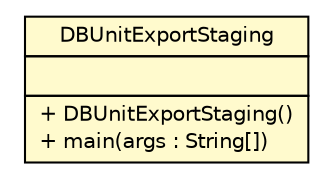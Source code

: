 #!/usr/local/bin/dot
#
# Class diagram 
# Generated by UMLGraph version R5_6-24-gf6e263 (http://www.umlgraph.org/)
#

digraph G {
	edge [fontname="Helvetica",fontsize=10,labelfontname="Helvetica",labelfontsize=10];
	node [fontname="Helvetica",fontsize=10,shape=plaintext];
	nodesep=0.25;
	ranksep=0.5;
	// nl.b3p.brmo.test.util.database.dbunit.DBUnitExportStaging
	c14 [label=<<table title="nl.b3p.brmo.test.util.database.dbunit.DBUnitExportStaging" border="0" cellborder="1" cellspacing="0" cellpadding="2" port="p" bgcolor="lemonChiffon" href="./DBUnitExportStaging.html">
		<tr><td><table border="0" cellspacing="0" cellpadding="1">
<tr><td align="center" balign="center"> DBUnitExportStaging </td></tr>
		</table></td></tr>
		<tr><td><table border="0" cellspacing="0" cellpadding="1">
<tr><td align="left" balign="left">  </td></tr>
		</table></td></tr>
		<tr><td><table border="0" cellspacing="0" cellpadding="1">
<tr><td align="left" balign="left"> + DBUnitExportStaging() </td></tr>
<tr><td align="left" balign="left"> + main(args : String[]) </td></tr>
		</table></td></tr>
		</table>>, URL="./DBUnitExportStaging.html", fontname="Helvetica", fontcolor="black", fontsize=10.0];
}

